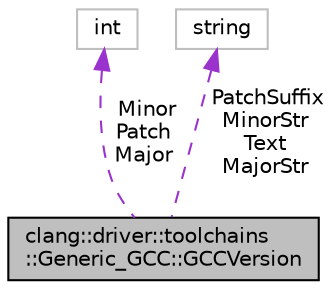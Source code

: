 digraph "clang::driver::toolchains::Generic_GCC::GCCVersion"
{
 // LATEX_PDF_SIZE
  bgcolor="transparent";
  edge [fontname="Helvetica",fontsize="10",labelfontname="Helvetica",labelfontsize="10"];
  node [fontname="Helvetica",fontsize="10",shape=record];
  Node1 [label="clang::driver::toolchains\l::Generic_GCC::GCCVersion",height=0.2,width=0.4,color="black", fillcolor="grey75", style="filled", fontcolor="black",tooltip="Struct to store and manipulate GCC versions."];
  Node2 -> Node1 [dir="back",color="darkorchid3",fontsize="10",style="dashed",label=" Minor\nPatch\nMajor" ,fontname="Helvetica"];
  Node2 [label="int",height=0.2,width=0.4,color="grey75",tooltip=" "];
  Node3 -> Node1 [dir="back",color="darkorchid3",fontsize="10",style="dashed",label=" PatchSuffix\nMinorStr\nText\nMajorStr" ,fontname="Helvetica"];
  Node3 [label="string",height=0.2,width=0.4,color="grey75",tooltip=" "];
}
